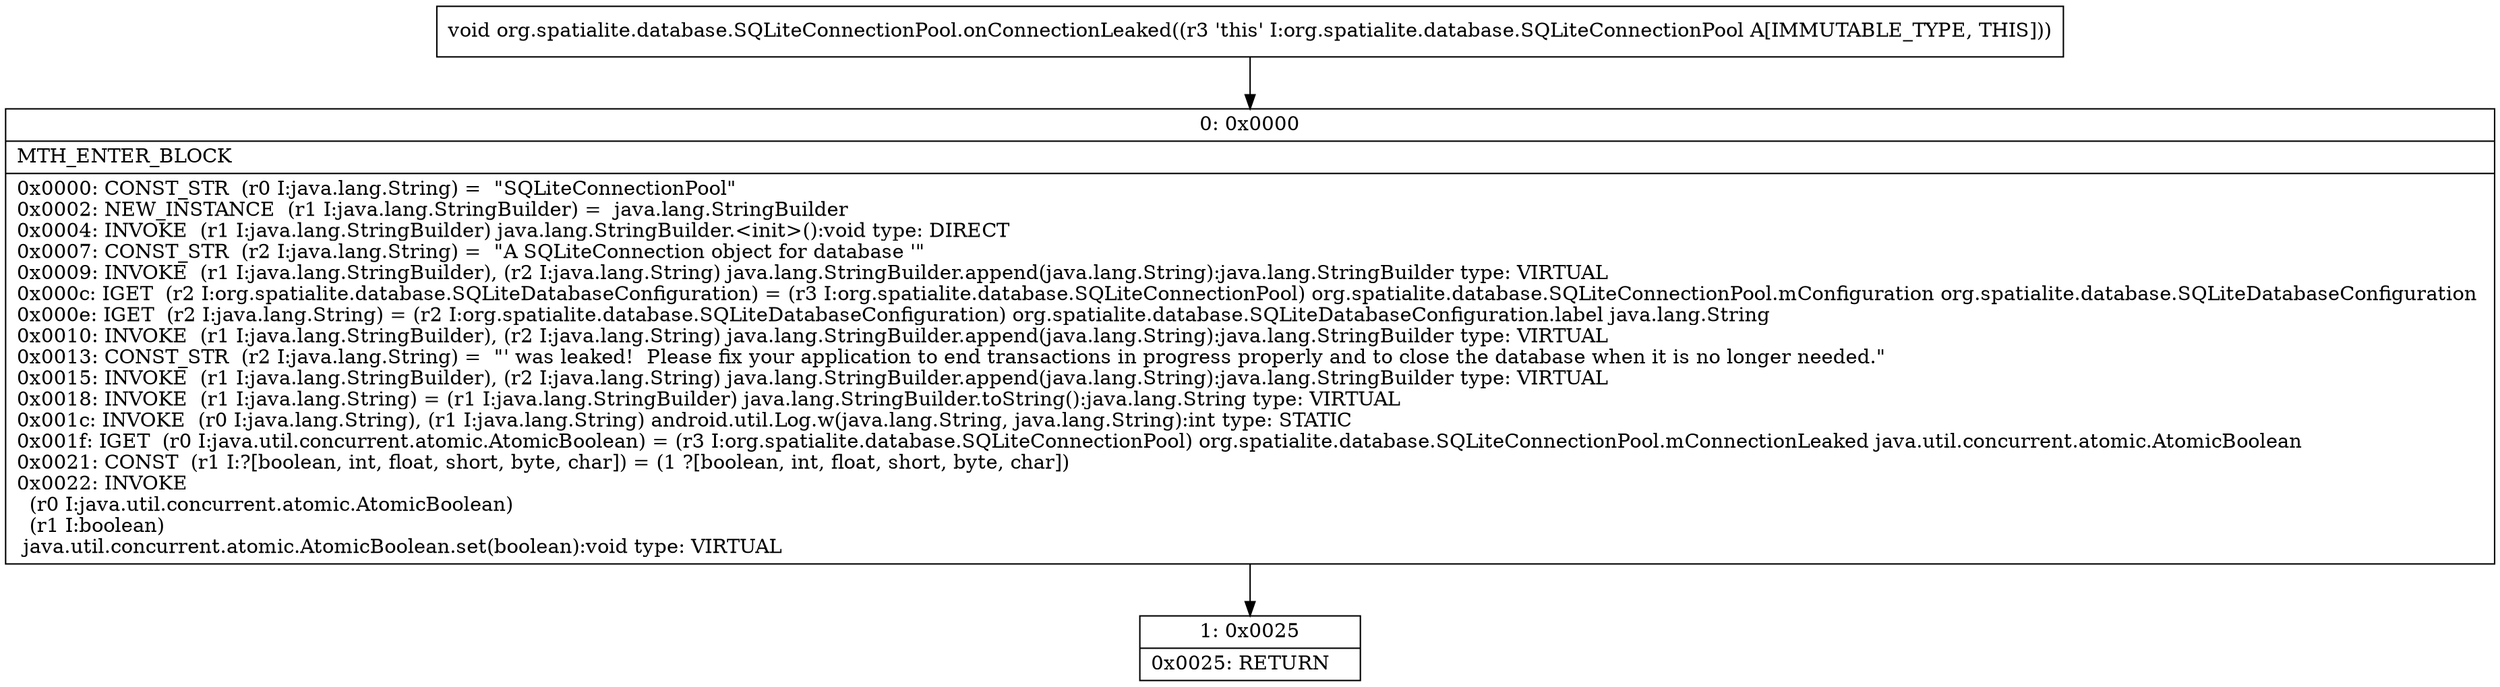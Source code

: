 digraph "CFG fororg.spatialite.database.SQLiteConnectionPool.onConnectionLeaked()V" {
Node_0 [shape=record,label="{0\:\ 0x0000|MTH_ENTER_BLOCK\l|0x0000: CONST_STR  (r0 I:java.lang.String) =  \"SQLiteConnectionPool\" \l0x0002: NEW_INSTANCE  (r1 I:java.lang.StringBuilder) =  java.lang.StringBuilder \l0x0004: INVOKE  (r1 I:java.lang.StringBuilder) java.lang.StringBuilder.\<init\>():void type: DIRECT \l0x0007: CONST_STR  (r2 I:java.lang.String) =  \"A SQLiteConnection object for database '\" \l0x0009: INVOKE  (r1 I:java.lang.StringBuilder), (r2 I:java.lang.String) java.lang.StringBuilder.append(java.lang.String):java.lang.StringBuilder type: VIRTUAL \l0x000c: IGET  (r2 I:org.spatialite.database.SQLiteDatabaseConfiguration) = (r3 I:org.spatialite.database.SQLiteConnectionPool) org.spatialite.database.SQLiteConnectionPool.mConfiguration org.spatialite.database.SQLiteDatabaseConfiguration \l0x000e: IGET  (r2 I:java.lang.String) = (r2 I:org.spatialite.database.SQLiteDatabaseConfiguration) org.spatialite.database.SQLiteDatabaseConfiguration.label java.lang.String \l0x0010: INVOKE  (r1 I:java.lang.StringBuilder), (r2 I:java.lang.String) java.lang.StringBuilder.append(java.lang.String):java.lang.StringBuilder type: VIRTUAL \l0x0013: CONST_STR  (r2 I:java.lang.String) =  \"' was leaked!  Please fix your application to end transactions in progress properly and to close the database when it is no longer needed.\" \l0x0015: INVOKE  (r1 I:java.lang.StringBuilder), (r2 I:java.lang.String) java.lang.StringBuilder.append(java.lang.String):java.lang.StringBuilder type: VIRTUAL \l0x0018: INVOKE  (r1 I:java.lang.String) = (r1 I:java.lang.StringBuilder) java.lang.StringBuilder.toString():java.lang.String type: VIRTUAL \l0x001c: INVOKE  (r0 I:java.lang.String), (r1 I:java.lang.String) android.util.Log.w(java.lang.String, java.lang.String):int type: STATIC \l0x001f: IGET  (r0 I:java.util.concurrent.atomic.AtomicBoolean) = (r3 I:org.spatialite.database.SQLiteConnectionPool) org.spatialite.database.SQLiteConnectionPool.mConnectionLeaked java.util.concurrent.atomic.AtomicBoolean \l0x0021: CONST  (r1 I:?[boolean, int, float, short, byte, char]) = (1 ?[boolean, int, float, short, byte, char]) \l0x0022: INVOKE  \l  (r0 I:java.util.concurrent.atomic.AtomicBoolean)\l  (r1 I:boolean)\l java.util.concurrent.atomic.AtomicBoolean.set(boolean):void type: VIRTUAL \l}"];
Node_1 [shape=record,label="{1\:\ 0x0025|0x0025: RETURN   \l}"];
MethodNode[shape=record,label="{void org.spatialite.database.SQLiteConnectionPool.onConnectionLeaked((r3 'this' I:org.spatialite.database.SQLiteConnectionPool A[IMMUTABLE_TYPE, THIS])) }"];
MethodNode -> Node_0;
Node_0 -> Node_1;
}

